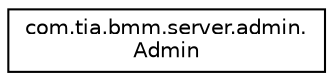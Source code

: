 digraph "Graphical Class Hierarchy"
{
 // INTERACTIVE_SVG=YES
 // LATEX_PDF_SIZE
  edge [fontname="Helvetica",fontsize="10",labelfontname="Helvetica",labelfontsize="10"];
  node [fontname="Helvetica",fontsize="10",shape=record];
  rankdir="LR";
  Node0 [label="com.tia.bmm.server.admin.\lAdmin",height=0.2,width=0.4,color="black", fillcolor="white", style="filled",URL="$d6/da5/classcom_1_1tia_1_1bmm_1_1server_1_1admin_1_1_admin.html",tooltip=" "];
}
